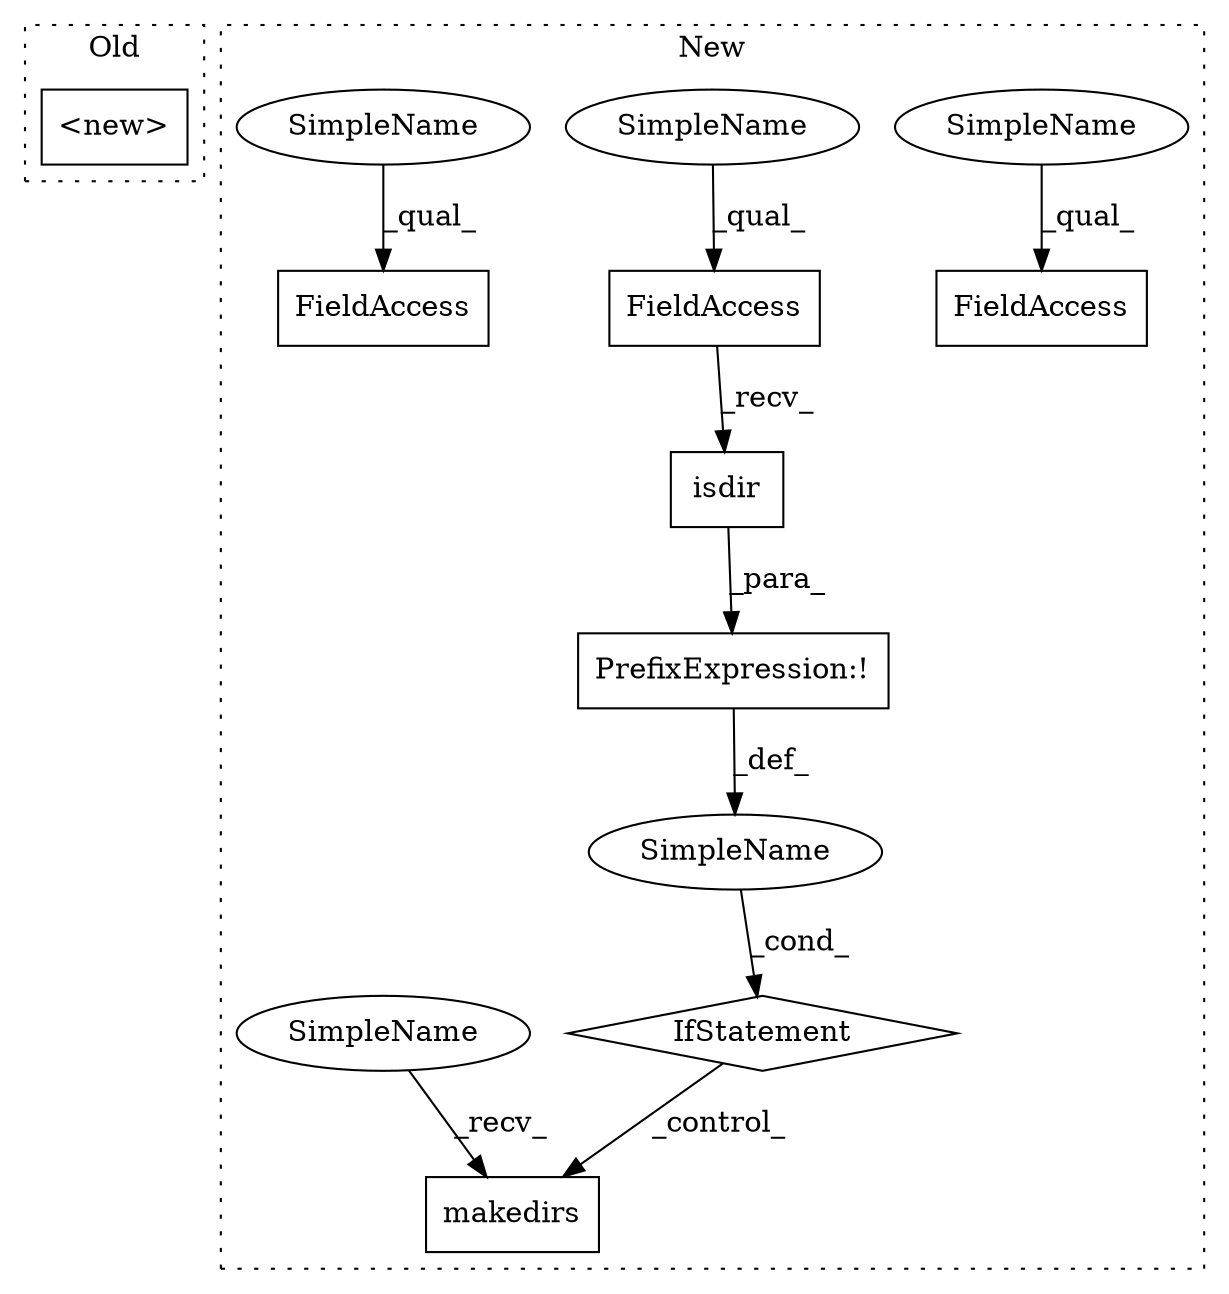 digraph G {
subgraph cluster0 {
1 [label="<new>" a="46" s="4417,4437" l="6,2" shape="box"];
label = "Old";
style="dotted";
}
subgraph cluster1 {
2 [label="makedirs" a="32" s="1471,1484" l="9,1" shape="box"];
3 [label="FieldAccess" a="22" s="1404" l="7" shape="box"];
4 [label="FieldAccess" a="22" s="1751" l="7" shape="box"];
5 [label="PrefixExpression:!" a="38" s="1438" l="1" shape="box"];
6 [label="FieldAccess" a="22" s="1439" l="7" shape="box"];
7 [label="IfStatement" a="25" s="1434,1458" l="4,2" shape="diamond"];
8 [label="SimpleName" a="42" s="" l="" shape="ellipse"];
9 [label="isdir" a="32" s="1447,1457" l="6,1" shape="box"];
10 [label="SimpleName" a="42" s="1404" l="2" shape="ellipse"];
11 [label="SimpleName" a="42" s="1439" l="2" shape="ellipse"];
12 [label="SimpleName" a="42" s="1468" l="2" shape="ellipse"];
13 [label="SimpleName" a="42" s="1751" l="2" shape="ellipse"];
label = "New";
style="dotted";
}
5 -> 8 [label="_def_"];
6 -> 9 [label="_recv_"];
7 -> 2 [label="_control_"];
8 -> 7 [label="_cond_"];
9 -> 5 [label="_para_"];
10 -> 3 [label="_qual_"];
11 -> 6 [label="_qual_"];
12 -> 2 [label="_recv_"];
13 -> 4 [label="_qual_"];
}